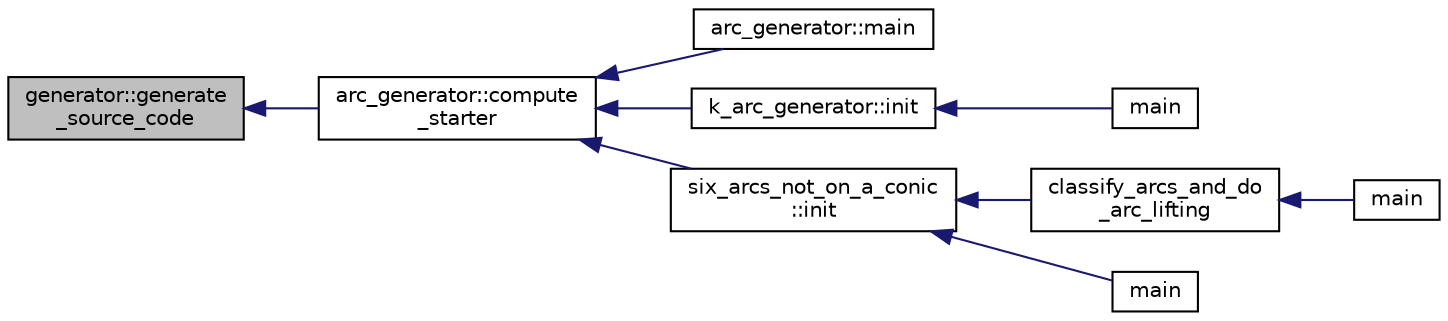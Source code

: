 digraph "generator::generate_source_code"
{
  edge [fontname="Helvetica",fontsize="10",labelfontname="Helvetica",labelfontsize="10"];
  node [fontname="Helvetica",fontsize="10",shape=record];
  rankdir="LR";
  Node8442 [label="generator::generate\l_source_code",height=0.2,width=0.4,color="black", fillcolor="grey75", style="filled", fontcolor="black"];
  Node8442 -> Node8443 [dir="back",color="midnightblue",fontsize="10",style="solid",fontname="Helvetica"];
  Node8443 [label="arc_generator::compute\l_starter",height=0.2,width=0.4,color="black", fillcolor="white", style="filled",URL="$d4/d21/classarc__generator.html#aad1dcec3a1c302e743d574bd1ac857d9"];
  Node8443 -> Node8444 [dir="back",color="midnightblue",fontsize="10",style="solid",fontname="Helvetica"];
  Node8444 [label="arc_generator::main",height=0.2,width=0.4,color="black", fillcolor="white", style="filled",URL="$d4/d21/classarc__generator.html#ad80140b51b165dad1fe6ab232be7829a"];
  Node8443 -> Node8445 [dir="back",color="midnightblue",fontsize="10",style="solid",fontname="Helvetica"];
  Node8445 [label="k_arc_generator::init",height=0.2,width=0.4,color="black", fillcolor="white", style="filled",URL="$d6/dd8/classk__arc__generator.html#a6036d9f52ede9f8ca681505626b5361d"];
  Node8445 -> Node8446 [dir="back",color="midnightblue",fontsize="10",style="solid",fontname="Helvetica"];
  Node8446 [label="main",height=0.2,width=0.4,color="black", fillcolor="white", style="filled",URL="$d6/d01/k__arc__generator__main_8_c.html#a217dbf8b442f20279ea00b898af96f52"];
  Node8443 -> Node8447 [dir="back",color="midnightblue",fontsize="10",style="solid",fontname="Helvetica"];
  Node8447 [label="six_arcs_not_on_a_conic\l::init",height=0.2,width=0.4,color="black", fillcolor="white", style="filled",URL="$d8/de6/classsix__arcs__not__on__a__conic.html#a7a4d5cf8a098488729934cfa8a70944a"];
  Node8447 -> Node8448 [dir="back",color="midnightblue",fontsize="10",style="solid",fontname="Helvetica"];
  Node8448 [label="classify_arcs_and_do\l_arc_lifting",height=0.2,width=0.4,color="black", fillcolor="white", style="filled",URL="$d6/dc3/arc__lifting__main_8_c.html#afdd7be16f16b8c71e9a72fe5f6a0b59c"];
  Node8448 -> Node8449 [dir="back",color="midnightblue",fontsize="10",style="solid",fontname="Helvetica"];
  Node8449 [label="main",height=0.2,width=0.4,color="black", fillcolor="white", style="filled",URL="$d6/dc3/arc__lifting__main_8_c.html#a217dbf8b442f20279ea00b898af96f52"];
  Node8447 -> Node8450 [dir="back",color="midnightblue",fontsize="10",style="solid",fontname="Helvetica"];
  Node8450 [label="main",height=0.2,width=0.4,color="black", fillcolor="white", style="filled",URL="$d2/dfa/create__surface__main_8_c.html#a217dbf8b442f20279ea00b898af96f52"];
}
